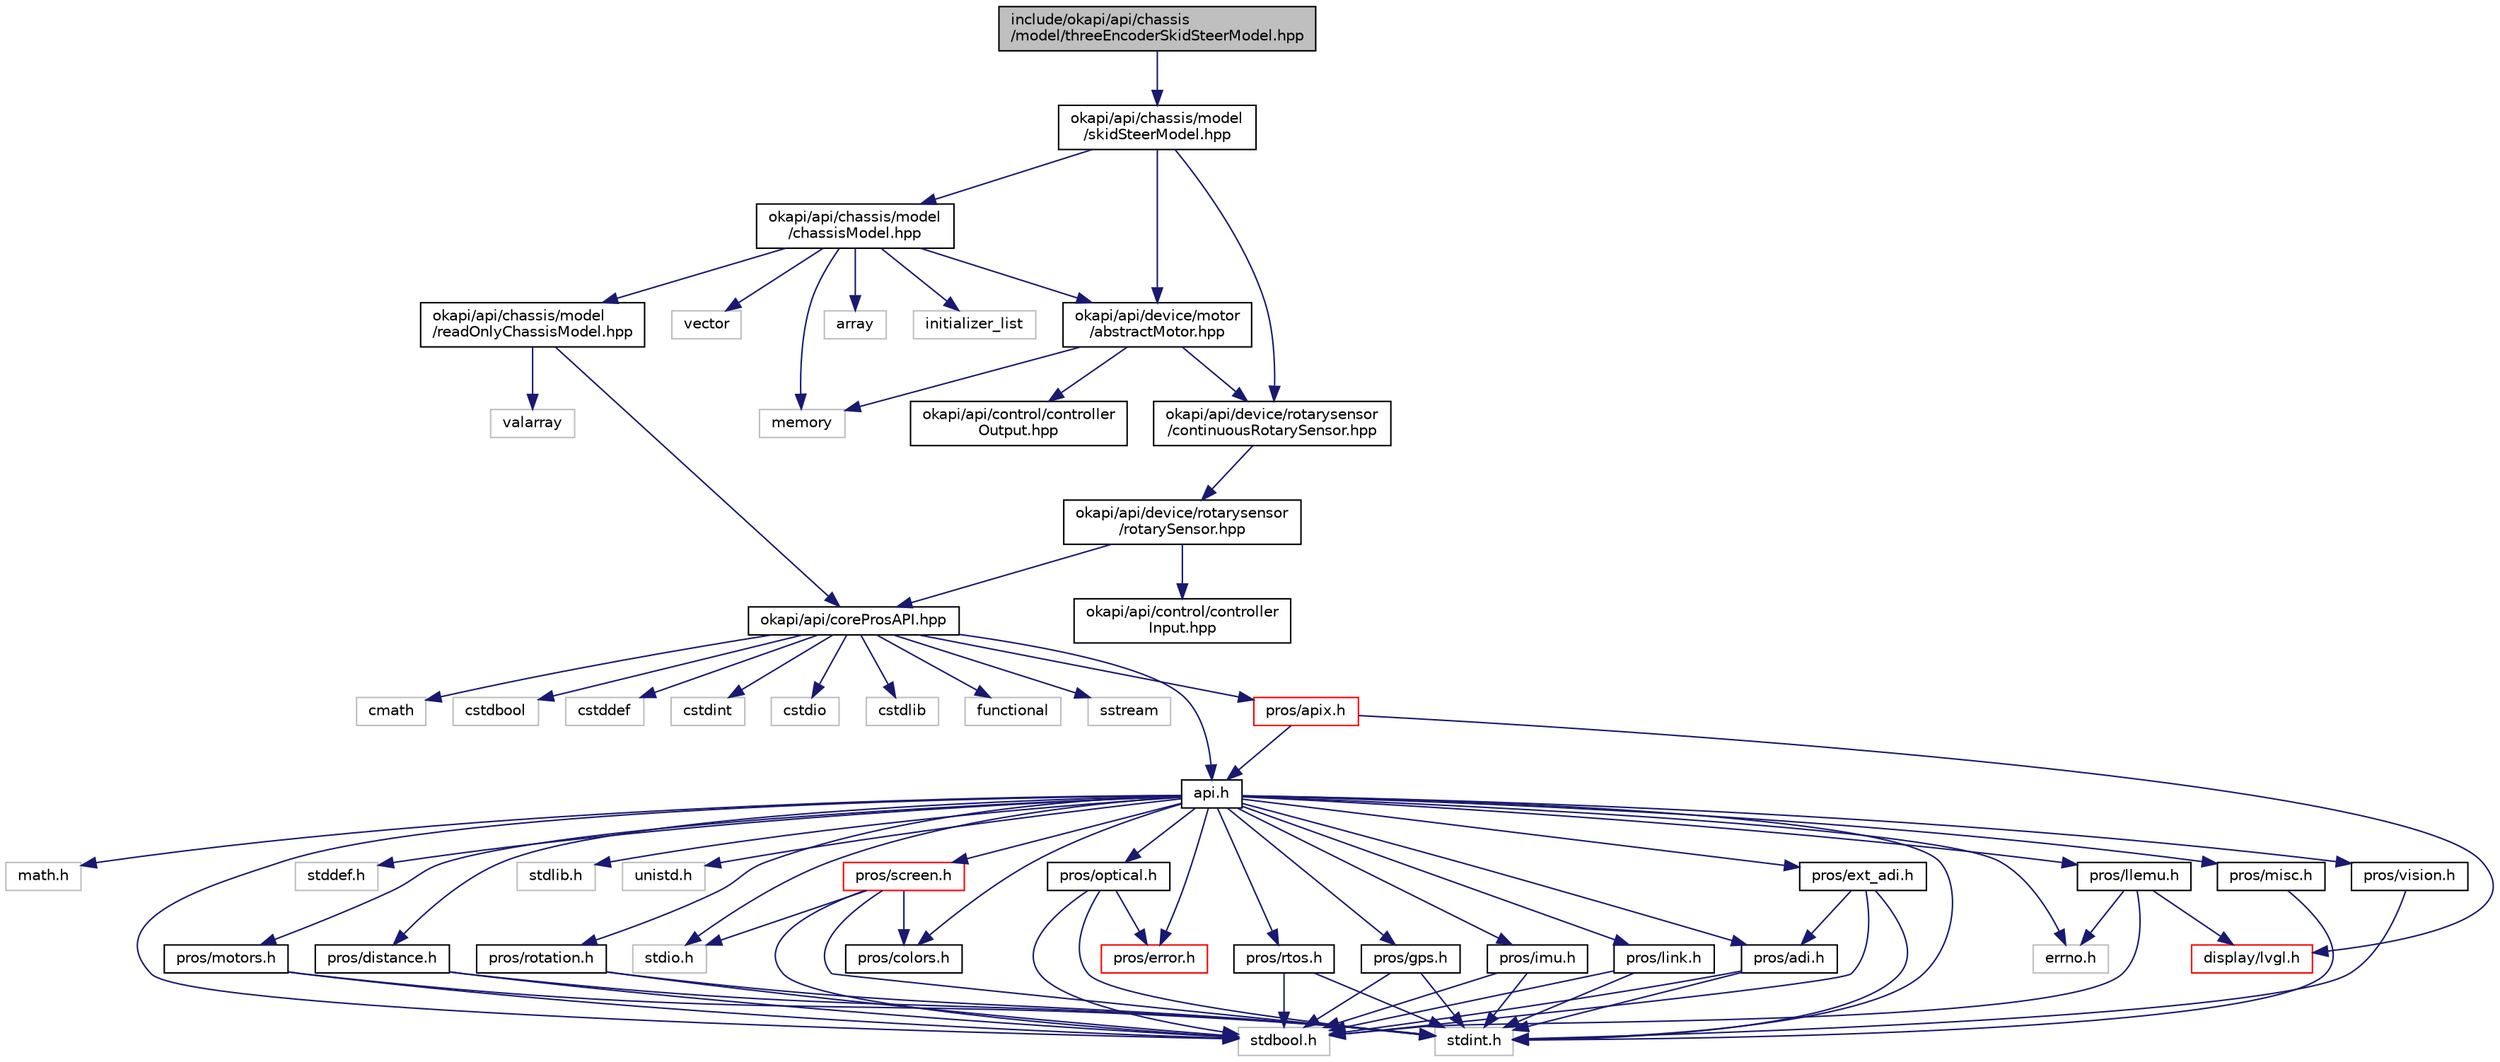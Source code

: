 digraph "include/okapi/api/chassis/model/threeEncoderSkidSteerModel.hpp"
{
 // LATEX_PDF_SIZE
  edge [fontname="Helvetica",fontsize="10",labelfontname="Helvetica",labelfontsize="10"];
  node [fontname="Helvetica",fontsize="10",shape=record];
  Node1 [label="include/okapi/api/chassis\l/model/threeEncoderSkidSteerModel.hpp",height=0.2,width=0.4,color="black", fillcolor="grey75", style="filled", fontcolor="black",tooltip=" "];
  Node1 -> Node2 [color="midnightblue",fontsize="10",style="solid"];
  Node2 [label="okapi/api/chassis/model\l/skidSteerModel.hpp",height=0.2,width=0.4,color="black", fillcolor="white", style="filled",URL="$skidSteerModel_8hpp.html",tooltip=" "];
  Node2 -> Node3 [color="midnightblue",fontsize="10",style="solid"];
  Node3 [label="okapi/api/chassis/model\l/chassisModel.hpp",height=0.2,width=0.4,color="black", fillcolor="white", style="filled",URL="$chassisModel_8hpp.html",tooltip=" "];
  Node3 -> Node4 [color="midnightblue",fontsize="10",style="solid"];
  Node4 [label="array",height=0.2,width=0.4,color="grey75", fillcolor="white", style="filled",tooltip=" "];
  Node3 -> Node5 [color="midnightblue",fontsize="10",style="solid"];
  Node5 [label="initializer_list",height=0.2,width=0.4,color="grey75", fillcolor="white", style="filled",tooltip=" "];
  Node3 -> Node6 [color="midnightblue",fontsize="10",style="solid"];
  Node6 [label="memory",height=0.2,width=0.4,color="grey75", fillcolor="white", style="filled",tooltip=" "];
  Node3 -> Node7 [color="midnightblue",fontsize="10",style="solid"];
  Node7 [label="vector",height=0.2,width=0.4,color="grey75", fillcolor="white", style="filled",tooltip=" "];
  Node3 -> Node8 [color="midnightblue",fontsize="10",style="solid"];
  Node8 [label="okapi/api/chassis/model\l/readOnlyChassisModel.hpp",height=0.2,width=0.4,color="black", fillcolor="white", style="filled",URL="$readOnlyChassisModel_8hpp.html",tooltip=" "];
  Node8 -> Node9 [color="midnightblue",fontsize="10",style="solid"];
  Node9 [label="valarray",height=0.2,width=0.4,color="grey75", fillcolor="white", style="filled",tooltip=" "];
  Node8 -> Node10 [color="midnightblue",fontsize="10",style="solid"];
  Node10 [label="okapi/api/coreProsAPI.hpp",height=0.2,width=0.4,color="black", fillcolor="white", style="filled",URL="$coreProsAPI_8hpp.html",tooltip=" "];
  Node10 -> Node11 [color="midnightblue",fontsize="10",style="solid"];
  Node11 [label="cmath",height=0.2,width=0.4,color="grey75", fillcolor="white", style="filled",tooltip=" "];
  Node10 -> Node12 [color="midnightblue",fontsize="10",style="solid"];
  Node12 [label="cstdbool",height=0.2,width=0.4,color="grey75", fillcolor="white", style="filled",tooltip=" "];
  Node10 -> Node13 [color="midnightblue",fontsize="10",style="solid"];
  Node13 [label="cstddef",height=0.2,width=0.4,color="grey75", fillcolor="white", style="filled",tooltip=" "];
  Node10 -> Node14 [color="midnightblue",fontsize="10",style="solid"];
  Node14 [label="cstdint",height=0.2,width=0.4,color="grey75", fillcolor="white", style="filled",tooltip=" "];
  Node10 -> Node15 [color="midnightblue",fontsize="10",style="solid"];
  Node15 [label="cstdio",height=0.2,width=0.4,color="grey75", fillcolor="white", style="filled",tooltip=" "];
  Node10 -> Node16 [color="midnightblue",fontsize="10",style="solid"];
  Node16 [label="cstdlib",height=0.2,width=0.4,color="grey75", fillcolor="white", style="filled",tooltip=" "];
  Node10 -> Node17 [color="midnightblue",fontsize="10",style="solid"];
  Node17 [label="functional",height=0.2,width=0.4,color="grey75", fillcolor="white", style="filled",tooltip=" "];
  Node10 -> Node18 [color="midnightblue",fontsize="10",style="solid"];
  Node18 [label="sstream",height=0.2,width=0.4,color="grey75", fillcolor="white", style="filled",tooltip=" "];
  Node10 -> Node19 [color="midnightblue",fontsize="10",style="solid"];
  Node19 [label="api.h",height=0.2,width=0.4,color="black", fillcolor="white", style="filled",URL="$api_8h.html",tooltip=" "];
  Node19 -> Node20 [color="midnightblue",fontsize="10",style="solid"];
  Node20 [label="errno.h",height=0.2,width=0.4,color="grey75", fillcolor="white", style="filled",tooltip=" "];
  Node19 -> Node21 [color="midnightblue",fontsize="10",style="solid"];
  Node21 [label="math.h",height=0.2,width=0.4,color="grey75", fillcolor="white", style="filled",tooltip=" "];
  Node19 -> Node22 [color="midnightblue",fontsize="10",style="solid"];
  Node22 [label="stdbool.h",height=0.2,width=0.4,color="grey75", fillcolor="white", style="filled",tooltip=" "];
  Node19 -> Node23 [color="midnightblue",fontsize="10",style="solid"];
  Node23 [label="stddef.h",height=0.2,width=0.4,color="grey75", fillcolor="white", style="filled",tooltip=" "];
  Node19 -> Node24 [color="midnightblue",fontsize="10",style="solid"];
  Node24 [label="stdint.h",height=0.2,width=0.4,color="grey75", fillcolor="white", style="filled",tooltip=" "];
  Node19 -> Node25 [color="midnightblue",fontsize="10",style="solid"];
  Node25 [label="stdio.h",height=0.2,width=0.4,color="grey75", fillcolor="white", style="filled",tooltip=" "];
  Node19 -> Node26 [color="midnightblue",fontsize="10",style="solid"];
  Node26 [label="stdlib.h",height=0.2,width=0.4,color="grey75", fillcolor="white", style="filled",tooltip=" "];
  Node19 -> Node27 [color="midnightblue",fontsize="10",style="solid"];
  Node27 [label="unistd.h",height=0.2,width=0.4,color="grey75", fillcolor="white", style="filled",tooltip=" "];
  Node19 -> Node28 [color="midnightblue",fontsize="10",style="solid"];
  Node28 [label="pros/adi.h",height=0.2,width=0.4,color="black", fillcolor="white", style="filled",URL="$adi_8h.html",tooltip=" "];
  Node28 -> Node22 [color="midnightblue",fontsize="10",style="solid"];
  Node28 -> Node24 [color="midnightblue",fontsize="10",style="solid"];
  Node19 -> Node29 [color="midnightblue",fontsize="10",style="solid"];
  Node29 [label="pros/colors.h",height=0.2,width=0.4,color="black", fillcolor="white", style="filled",URL="$colors_8h.html",tooltip=" "];
  Node19 -> Node30 [color="midnightblue",fontsize="10",style="solid"];
  Node30 [label="pros/distance.h",height=0.2,width=0.4,color="black", fillcolor="white", style="filled",URL="$distance_8h.html",tooltip=" "];
  Node30 -> Node22 [color="midnightblue",fontsize="10",style="solid"];
  Node30 -> Node24 [color="midnightblue",fontsize="10",style="solid"];
  Node19 -> Node31 [color="midnightblue",fontsize="10",style="solid"];
  Node31 [label="pros/error.h",height=0.2,width=0.4,color="red", fillcolor="white", style="filled",URL="$error_8h.html",tooltip=" "];
  Node19 -> Node33 [color="midnightblue",fontsize="10",style="solid"];
  Node33 [label="pros/ext_adi.h",height=0.2,width=0.4,color="black", fillcolor="white", style="filled",URL="$ext__adi_8h.html",tooltip=" "];
  Node33 -> Node22 [color="midnightblue",fontsize="10",style="solid"];
  Node33 -> Node24 [color="midnightblue",fontsize="10",style="solid"];
  Node33 -> Node28 [color="midnightblue",fontsize="10",style="solid"];
  Node19 -> Node34 [color="midnightblue",fontsize="10",style="solid"];
  Node34 [label="pros/gps.h",height=0.2,width=0.4,color="black", fillcolor="white", style="filled",URL="$gps_8h.html",tooltip=" "];
  Node34 -> Node22 [color="midnightblue",fontsize="10",style="solid"];
  Node34 -> Node24 [color="midnightblue",fontsize="10",style="solid"];
  Node19 -> Node35 [color="midnightblue",fontsize="10",style="solid"];
  Node35 [label="pros/imu.h",height=0.2,width=0.4,color="black", fillcolor="white", style="filled",URL="$imu_8h.html",tooltip=" "];
  Node35 -> Node22 [color="midnightblue",fontsize="10",style="solid"];
  Node35 -> Node24 [color="midnightblue",fontsize="10",style="solid"];
  Node19 -> Node36 [color="midnightblue",fontsize="10",style="solid"];
  Node36 [label="pros/link.h",height=0.2,width=0.4,color="black", fillcolor="white", style="filled",URL="$link_8h.html",tooltip=" "];
  Node36 -> Node22 [color="midnightblue",fontsize="10",style="solid"];
  Node36 -> Node24 [color="midnightblue",fontsize="10",style="solid"];
  Node19 -> Node37 [color="midnightblue",fontsize="10",style="solid"];
  Node37 [label="pros/llemu.h",height=0.2,width=0.4,color="black", fillcolor="white", style="filled",URL="$llemu_8h.html",tooltip=" "];
  Node37 -> Node20 [color="midnightblue",fontsize="10",style="solid"];
  Node37 -> Node22 [color="midnightblue",fontsize="10",style="solid"];
  Node37 -> Node38 [color="midnightblue",fontsize="10",style="solid"];
  Node38 [label="display/lvgl.h",height=0.2,width=0.4,color="red", fillcolor="white", style="filled",URL="$lvgl_8h.html",tooltip=" "];
  Node19 -> Node103 [color="midnightblue",fontsize="10",style="solid"];
  Node103 [label="pros/misc.h",height=0.2,width=0.4,color="black", fillcolor="white", style="filled",URL="$misc_8h.html",tooltip=" "];
  Node103 -> Node24 [color="midnightblue",fontsize="10",style="solid"];
  Node19 -> Node104 [color="midnightblue",fontsize="10",style="solid"];
  Node104 [label="pros/motors.h",height=0.2,width=0.4,color="black", fillcolor="white", style="filled",URL="$motors_8h.html",tooltip=" "];
  Node104 -> Node22 [color="midnightblue",fontsize="10",style="solid"];
  Node104 -> Node24 [color="midnightblue",fontsize="10",style="solid"];
  Node19 -> Node105 [color="midnightblue",fontsize="10",style="solid"];
  Node105 [label="pros/optical.h",height=0.2,width=0.4,color="black", fillcolor="white", style="filled",URL="$optical_8h.html",tooltip=" "];
  Node105 -> Node22 [color="midnightblue",fontsize="10",style="solid"];
  Node105 -> Node24 [color="midnightblue",fontsize="10",style="solid"];
  Node105 -> Node31 [color="midnightblue",fontsize="10",style="solid"];
  Node19 -> Node106 [color="midnightblue",fontsize="10",style="solid"];
  Node106 [label="pros/rotation.h",height=0.2,width=0.4,color="black", fillcolor="white", style="filled",URL="$rotation_8h.html",tooltip=" "];
  Node106 -> Node22 [color="midnightblue",fontsize="10",style="solid"];
  Node106 -> Node24 [color="midnightblue",fontsize="10",style="solid"];
  Node19 -> Node107 [color="midnightblue",fontsize="10",style="solid"];
  Node107 [label="pros/rtos.h",height=0.2,width=0.4,color="black", fillcolor="white", style="filled",URL="$rtos_8h.html",tooltip=" "];
  Node107 -> Node22 [color="midnightblue",fontsize="10",style="solid"];
  Node107 -> Node24 [color="midnightblue",fontsize="10",style="solid"];
  Node19 -> Node108 [color="midnightblue",fontsize="10",style="solid"];
  Node108 [label="pros/screen.h",height=0.2,width=0.4,color="red", fillcolor="white", style="filled",URL="$screen_8h.html",tooltip=" "];
  Node108 -> Node22 [color="midnightblue",fontsize="10",style="solid"];
  Node108 -> Node25 [color="midnightblue",fontsize="10",style="solid"];
  Node108 -> Node24 [color="midnightblue",fontsize="10",style="solid"];
  Node108 -> Node29 [color="midnightblue",fontsize="10",style="solid"];
  Node19 -> Node110 [color="midnightblue",fontsize="10",style="solid"];
  Node110 [label="pros/vision.h",height=0.2,width=0.4,color="black", fillcolor="white", style="filled",URL="$vision_8h.html",tooltip=" "];
  Node110 -> Node24 [color="midnightblue",fontsize="10",style="solid"];
  Node10 -> Node111 [color="midnightblue",fontsize="10",style="solid"];
  Node111 [label="pros/apix.h",height=0.2,width=0.4,color="red", fillcolor="white", style="filled",URL="$apix_8h.html",tooltip=" "];
  Node111 -> Node19 [color="midnightblue",fontsize="10",style="solid"];
  Node111 -> Node38 [color="midnightblue",fontsize="10",style="solid"];
  Node3 -> Node113 [color="midnightblue",fontsize="10",style="solid"];
  Node113 [label="okapi/api/device/motor\l/abstractMotor.hpp",height=0.2,width=0.4,color="black", fillcolor="white", style="filled",URL="$abstractMotor_8hpp.html",tooltip=" "];
  Node113 -> Node6 [color="midnightblue",fontsize="10",style="solid"];
  Node113 -> Node114 [color="midnightblue",fontsize="10",style="solid"];
  Node114 [label="okapi/api/control/controller\lOutput.hpp",height=0.2,width=0.4,color="black", fillcolor="white", style="filled",URL="$controllerOutput_8hpp.html",tooltip=" "];
  Node113 -> Node115 [color="midnightblue",fontsize="10",style="solid"];
  Node115 [label="okapi/api/device/rotarysensor\l/continuousRotarySensor.hpp",height=0.2,width=0.4,color="black", fillcolor="white", style="filled",URL="$continuousRotarySensor_8hpp.html",tooltip=" "];
  Node115 -> Node116 [color="midnightblue",fontsize="10",style="solid"];
  Node116 [label="okapi/api/device/rotarysensor\l/rotarySensor.hpp",height=0.2,width=0.4,color="black", fillcolor="white", style="filled",URL="$rotarySensor_8hpp.html",tooltip=" "];
  Node116 -> Node117 [color="midnightblue",fontsize="10",style="solid"];
  Node117 [label="okapi/api/control/controller\lInput.hpp",height=0.2,width=0.4,color="black", fillcolor="white", style="filled",URL="$controllerInput_8hpp.html",tooltip=" "];
  Node116 -> Node10 [color="midnightblue",fontsize="10",style="solid"];
  Node2 -> Node113 [color="midnightblue",fontsize="10",style="solid"];
  Node2 -> Node115 [color="midnightblue",fontsize="10",style="solid"];
}
